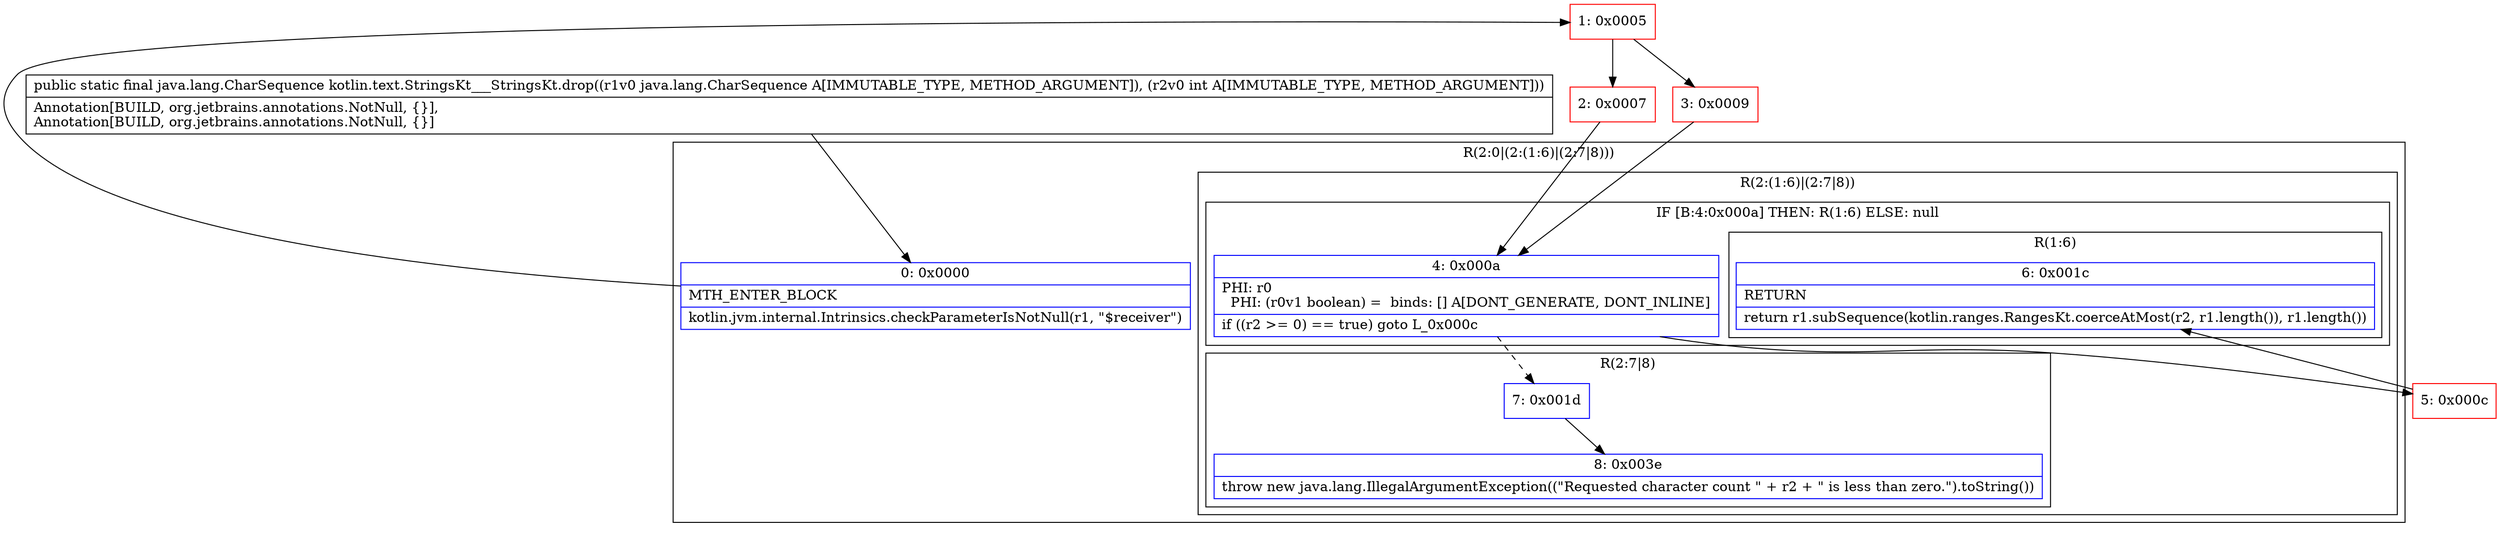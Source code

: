digraph "CFG forkotlin.text.StringsKt___StringsKt.drop(Ljava\/lang\/CharSequence;I)Ljava\/lang\/CharSequence;" {
subgraph cluster_Region_1670124919 {
label = "R(2:0|(2:(1:6)|(2:7|8)))";
node [shape=record,color=blue];
Node_0 [shape=record,label="{0\:\ 0x0000|MTH_ENTER_BLOCK\l|kotlin.jvm.internal.Intrinsics.checkParameterIsNotNull(r1, \"$receiver\")\l}"];
subgraph cluster_Region_454080972 {
label = "R(2:(1:6)|(2:7|8))";
node [shape=record,color=blue];
subgraph cluster_IfRegion_41713591 {
label = "IF [B:4:0x000a] THEN: R(1:6) ELSE: null";
node [shape=record,color=blue];
Node_4 [shape=record,label="{4\:\ 0x000a|PHI: r0 \l  PHI: (r0v1 boolean) =  binds: [] A[DONT_GENERATE, DONT_INLINE]\l|if ((r2 \>= 0) == true) goto L_0x000c\l}"];
subgraph cluster_Region_2003336568 {
label = "R(1:6)";
node [shape=record,color=blue];
Node_6 [shape=record,label="{6\:\ 0x001c|RETURN\l|return r1.subSequence(kotlin.ranges.RangesKt.coerceAtMost(r2, r1.length()), r1.length())\l}"];
}
}
subgraph cluster_Region_1951197519 {
label = "R(2:7|8)";
node [shape=record,color=blue];
Node_7 [shape=record,label="{7\:\ 0x001d}"];
Node_8 [shape=record,label="{8\:\ 0x003e|throw new java.lang.IllegalArgumentException((\"Requested character count \" + r2 + \" is less than zero.\").toString())\l}"];
}
}
}
Node_1 [shape=record,color=red,label="{1\:\ 0x0005}"];
Node_2 [shape=record,color=red,label="{2\:\ 0x0007}"];
Node_3 [shape=record,color=red,label="{3\:\ 0x0009}"];
Node_5 [shape=record,color=red,label="{5\:\ 0x000c}"];
MethodNode[shape=record,label="{public static final java.lang.CharSequence kotlin.text.StringsKt___StringsKt.drop((r1v0 java.lang.CharSequence A[IMMUTABLE_TYPE, METHOD_ARGUMENT]), (r2v0 int A[IMMUTABLE_TYPE, METHOD_ARGUMENT]))  | Annotation[BUILD, org.jetbrains.annotations.NotNull, \{\}], \lAnnotation[BUILD, org.jetbrains.annotations.NotNull, \{\}]\l}"];
MethodNode -> Node_0;
Node_0 -> Node_1;
Node_4 -> Node_5;
Node_4 -> Node_7[style=dashed];
Node_7 -> Node_8;
Node_1 -> Node_2;
Node_1 -> Node_3;
Node_2 -> Node_4;
Node_3 -> Node_4;
Node_5 -> Node_6;
}

